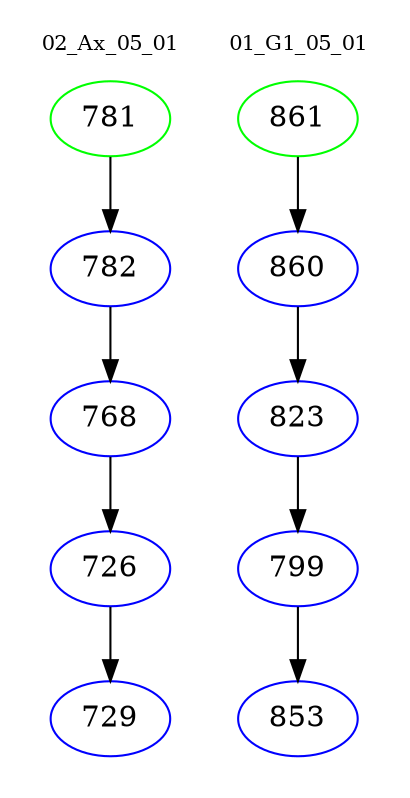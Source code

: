 digraph{
subgraph cluster_0 {
color = white
label = "02_Ax_05_01";
fontsize=10;
T0_781 [label="781", color="green"]
T0_781 -> T0_782 [color="black"]
T0_782 [label="782", color="blue"]
T0_782 -> T0_768 [color="black"]
T0_768 [label="768", color="blue"]
T0_768 -> T0_726 [color="black"]
T0_726 [label="726", color="blue"]
T0_726 -> T0_729 [color="black"]
T0_729 [label="729", color="blue"]
}
subgraph cluster_1 {
color = white
label = "01_G1_05_01";
fontsize=10;
T1_861 [label="861", color="green"]
T1_861 -> T1_860 [color="black"]
T1_860 [label="860", color="blue"]
T1_860 -> T1_823 [color="black"]
T1_823 [label="823", color="blue"]
T1_823 -> T1_799 [color="black"]
T1_799 [label="799", color="blue"]
T1_799 -> T1_853 [color="black"]
T1_853 [label="853", color="blue"]
}
}
